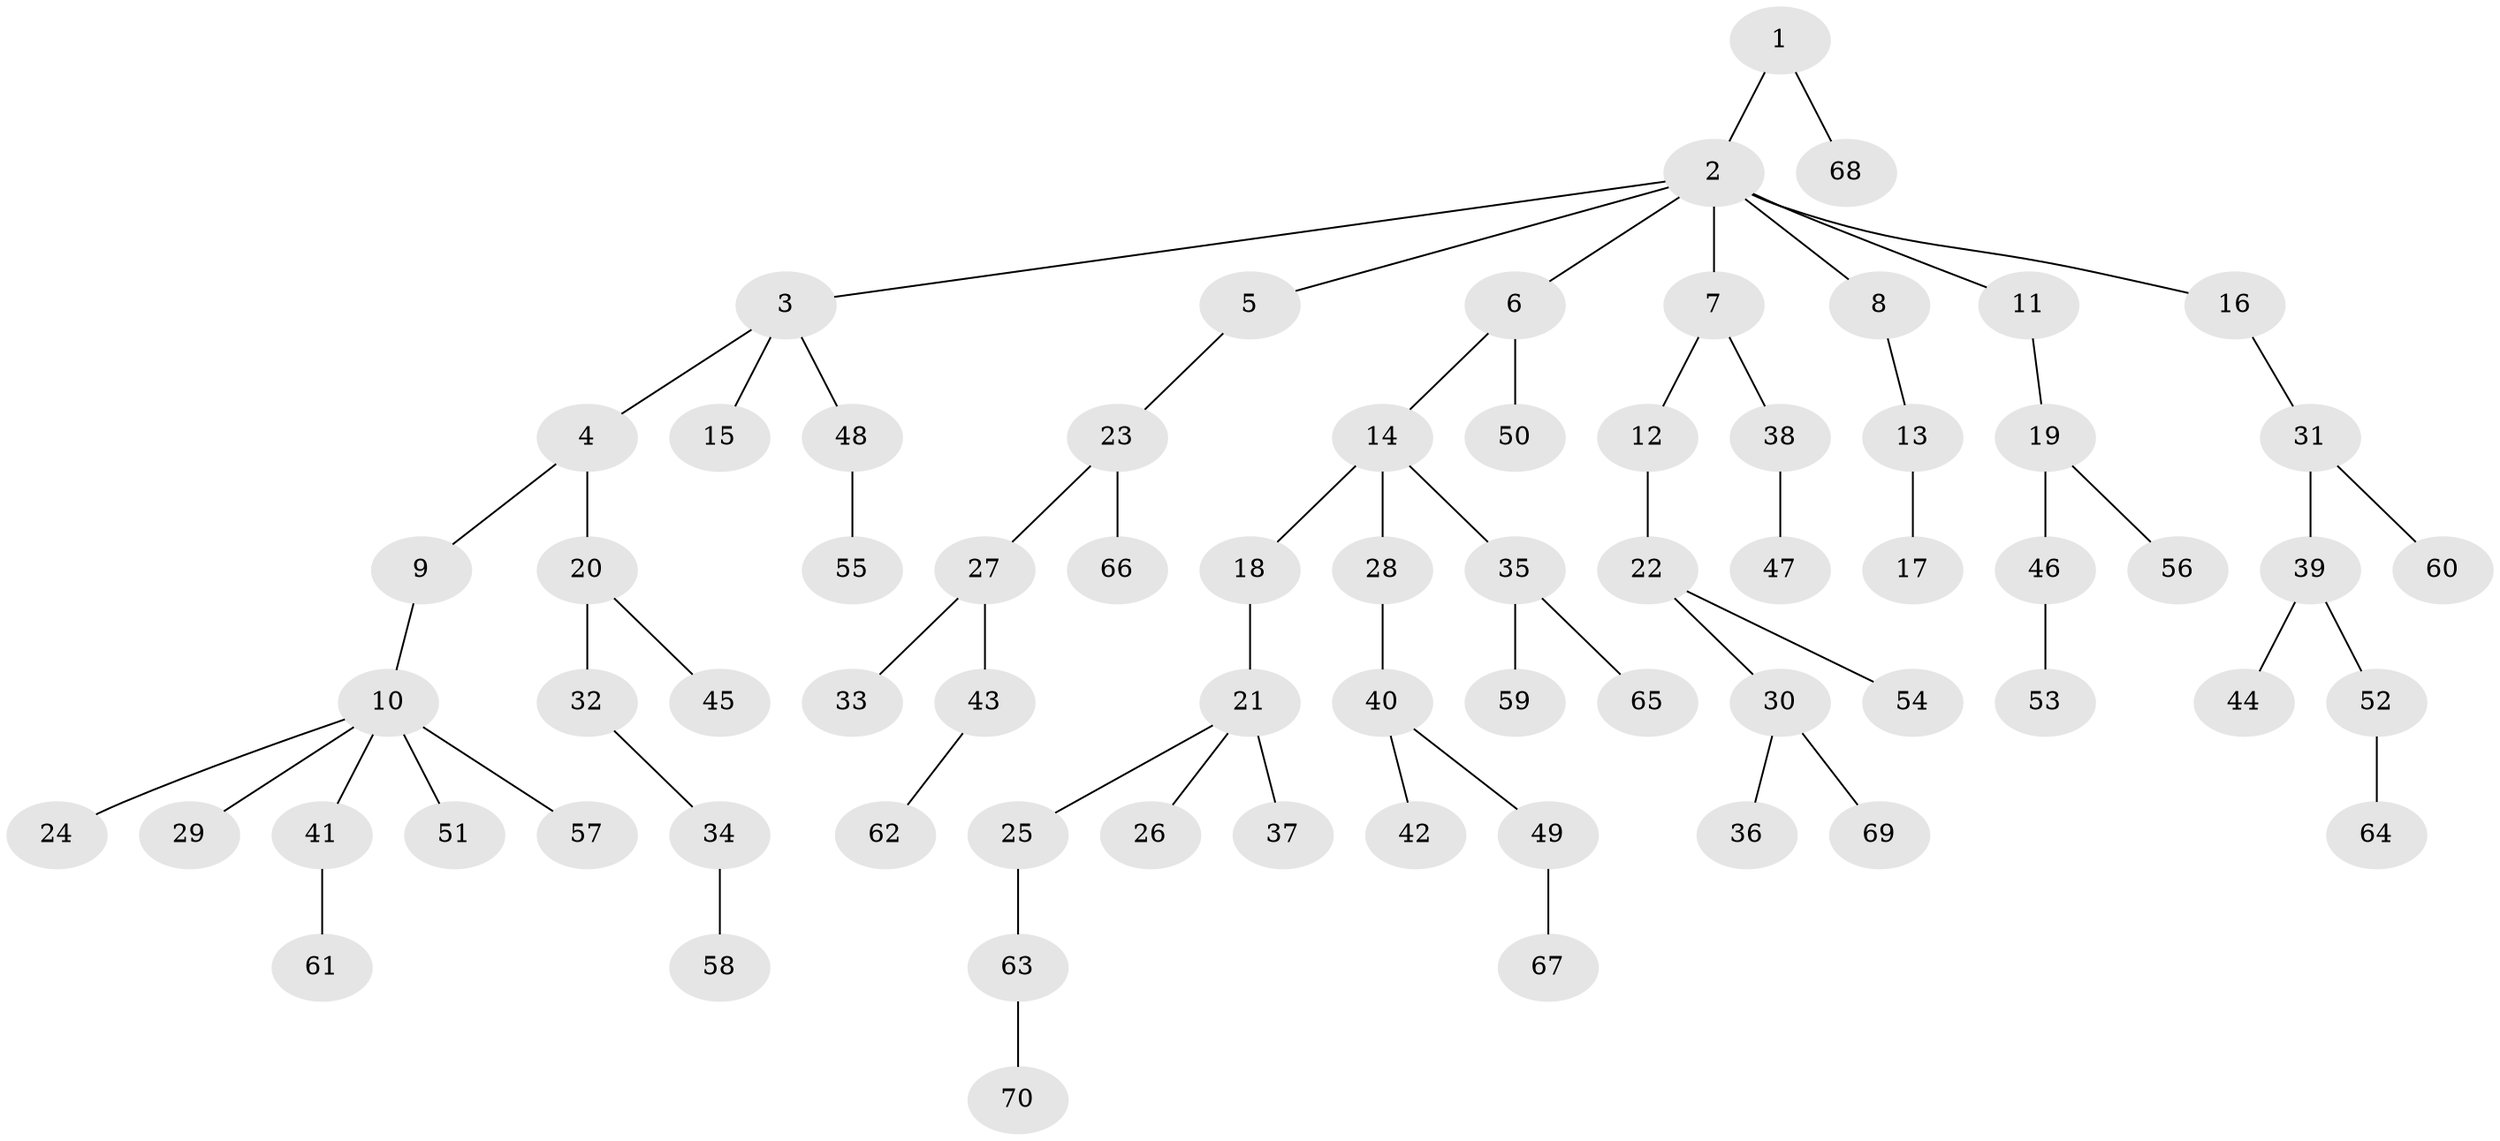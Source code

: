 // Generated by graph-tools (version 1.1) at 2025/02/03/09/25 03:02:23]
// undirected, 70 vertices, 69 edges
graph export_dot {
graph [start="1"]
  node [color=gray90,style=filled];
  1;
  2;
  3;
  4;
  5;
  6;
  7;
  8;
  9;
  10;
  11;
  12;
  13;
  14;
  15;
  16;
  17;
  18;
  19;
  20;
  21;
  22;
  23;
  24;
  25;
  26;
  27;
  28;
  29;
  30;
  31;
  32;
  33;
  34;
  35;
  36;
  37;
  38;
  39;
  40;
  41;
  42;
  43;
  44;
  45;
  46;
  47;
  48;
  49;
  50;
  51;
  52;
  53;
  54;
  55;
  56;
  57;
  58;
  59;
  60;
  61;
  62;
  63;
  64;
  65;
  66;
  67;
  68;
  69;
  70;
  1 -- 2;
  1 -- 68;
  2 -- 3;
  2 -- 5;
  2 -- 6;
  2 -- 7;
  2 -- 8;
  2 -- 11;
  2 -- 16;
  3 -- 4;
  3 -- 15;
  3 -- 48;
  4 -- 9;
  4 -- 20;
  5 -- 23;
  6 -- 14;
  6 -- 50;
  7 -- 12;
  7 -- 38;
  8 -- 13;
  9 -- 10;
  10 -- 24;
  10 -- 29;
  10 -- 41;
  10 -- 51;
  10 -- 57;
  11 -- 19;
  12 -- 22;
  13 -- 17;
  14 -- 18;
  14 -- 28;
  14 -- 35;
  16 -- 31;
  18 -- 21;
  19 -- 46;
  19 -- 56;
  20 -- 32;
  20 -- 45;
  21 -- 25;
  21 -- 26;
  21 -- 37;
  22 -- 30;
  22 -- 54;
  23 -- 27;
  23 -- 66;
  25 -- 63;
  27 -- 33;
  27 -- 43;
  28 -- 40;
  30 -- 36;
  30 -- 69;
  31 -- 39;
  31 -- 60;
  32 -- 34;
  34 -- 58;
  35 -- 59;
  35 -- 65;
  38 -- 47;
  39 -- 44;
  39 -- 52;
  40 -- 42;
  40 -- 49;
  41 -- 61;
  43 -- 62;
  46 -- 53;
  48 -- 55;
  49 -- 67;
  52 -- 64;
  63 -- 70;
}
